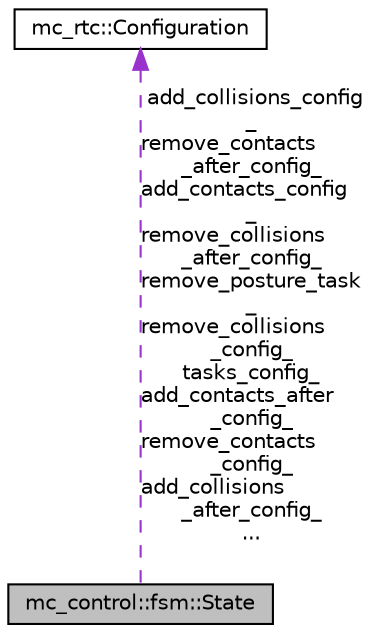 digraph "mc_control::fsm::State"
{
 // INTERACTIVE_SVG=YES
 // LATEX_PDF_SIZE
  edge [fontname="Helvetica",fontsize="10",labelfontname="Helvetica",labelfontsize="10"];
  node [fontname="Helvetica",fontsize="10",shape=record];
  Node1 [label="mc_control::fsm::State",height=0.2,width=0.4,color="black", fillcolor="grey75", style="filled", fontcolor="black",tooltip=" "];
  Node2 -> Node1 [dir="back",color="darkorchid3",fontsize="10",style="dashed",label=" add_collisions_config\l_\nremove_contacts\l_after_config_\nadd_contacts_config\l_\nremove_collisions\l_after_config_\nremove_posture_task\l_\nremove_collisions\l_config_\ntasks_config_\nadd_contacts_after\l_config_\nremove_contacts\l_config_\nadd_collisions\l_after_config_\n..." ,fontname="Helvetica"];
  Node2 [label="mc_rtc::Configuration",height=0.2,width=0.4,color="black", fillcolor="white", style="filled",URL="$structmc__rtc_1_1Configuration.html",tooltip="Simplify access to values hold within a JSON file."];
}
